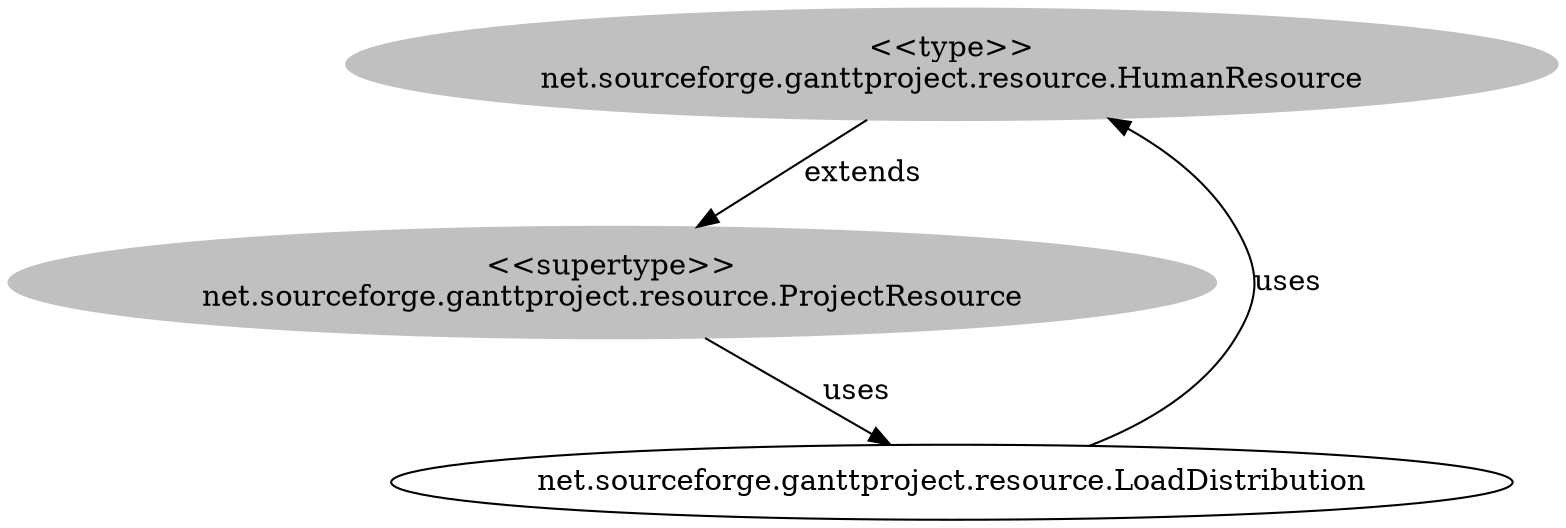 digraph stk {
	net_sourceforge_ganttproject_resource_HumanResource [label="<<type>>
net.sourceforge.ganttproject.resource.HumanResource",style=filled,color="grey"];
	net_sourceforge_ganttproject_resource_ProjectResource [label="<<supertype>>
net.sourceforge.ganttproject.resource.ProjectResource",style=filled,color="grey"];
	net_sourceforge_ganttproject_resource_LoadDistribution [label="net.sourceforge.ganttproject.resource.LoadDistribution"];
	net_sourceforge_ganttproject_resource_HumanResource -> net_sourceforge_ganttproject_resource_ProjectResource [label=extends];
	net_sourceforge_ganttproject_resource_ProjectResource -> net_sourceforge_ganttproject_resource_LoadDistribution [label=uses];
	net_sourceforge_ganttproject_resource_LoadDistribution -> net_sourceforge_ganttproject_resource_HumanResource [label=uses];
}
